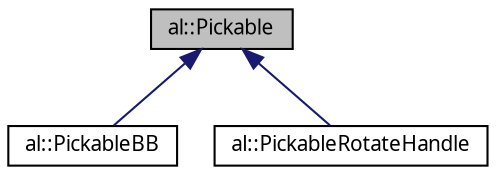 digraph "al::Pickable"
{
 // LATEX_PDF_SIZE
  bgcolor="transparent";
  edge [fontname="FreeSans.ttf",fontsize="10",labelfontname="FreeSans.ttf",labelfontsize="10"];
  node [fontname="FreeSans.ttf",fontsize="10",shape=record];
  Node1 [label="al::Pickable",height=0.2,width=0.4,color="black", fillcolor="grey75", style="filled", fontcolor="black",tooltip=" "];
  Node1 -> Node2 [dir="back",color="midnightblue",fontsize="10",style="solid",fontname="FreeSans.ttf"];
  Node2 [label="al::PickableBB",height=0.2,width=0.4,color="black",URL="$structal_1_1_pickable_b_b.html",tooltip="Bounding Box PickableMesh."];
  Node1 -> Node3 [dir="back",color="midnightblue",fontsize="10",style="solid",fontname="FreeSans.ttf"];
  Node3 [label="al::PickableRotateHandle",height=0.2,width=0.4,color="black",URL="$structal_1_1_pickable_rotate_handle.html",tooltip=" "];
}
